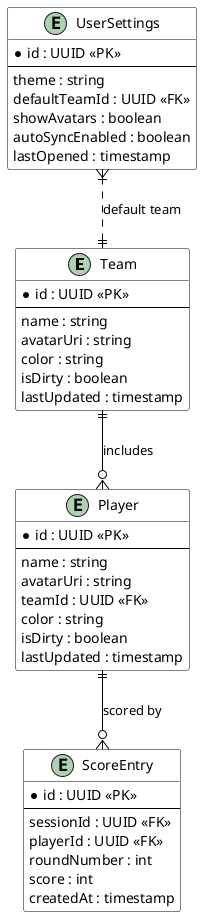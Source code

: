 @startuml database-schema

skinparam class {
  BackgroundColor White
  ArrowColor Black
  BorderColor Black
}

' ────────────────────────
' Player Management
' ────────────────────────
entity Team {
  * id : UUID <<PK>>
  --
  name : string
  avatarUri : string
  color : string
  isDirty : boolean
  lastUpdated : timestamp
}

entity Player {
  * id : UUID <<PK>>
  --
  name : string
  avatarUri : string
  teamId : UUID <<FK>>
  color : string
  isDirty : boolean
  lastUpdated : timestamp
}

Team ||--o{ Player : includes

entity ScoreEntry {
  * id : UUID <<PK>>
  --
  sessionId : UUID <<FK>>
  playerId : UUID <<FK>>
  roundNumber : int
  score : int
  createdAt : timestamp
}

Player ||--o{ ScoreEntry : scored by

' ────────────────────────
' User Settings
' ────────────────────────
entity UserSettings {
  * id : UUID <<PK>>
  --
  theme : string
  defaultTeamId : UUID <<FK>>
  showAvatars : boolean
  autoSyncEnabled : boolean
  lastOpened : timestamp
}

UserSettings }|..|| Team : default team

@enduml
